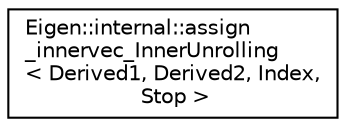 digraph "Graphical Class Hierarchy"
{
  edge [fontname="Helvetica",fontsize="10",labelfontname="Helvetica",labelfontsize="10"];
  node [fontname="Helvetica",fontsize="10",shape=record];
  rankdir="LR";
  Node1 [label="Eigen::internal::assign\l_innervec_InnerUnrolling\l\< Derived1, Derived2, Index,\l Stop \>",height=0.2,width=0.4,color="black", fillcolor="white", style="filled",URL="$struct_eigen_1_1internal_1_1assign__innervec___inner_unrolling.html"];
}
